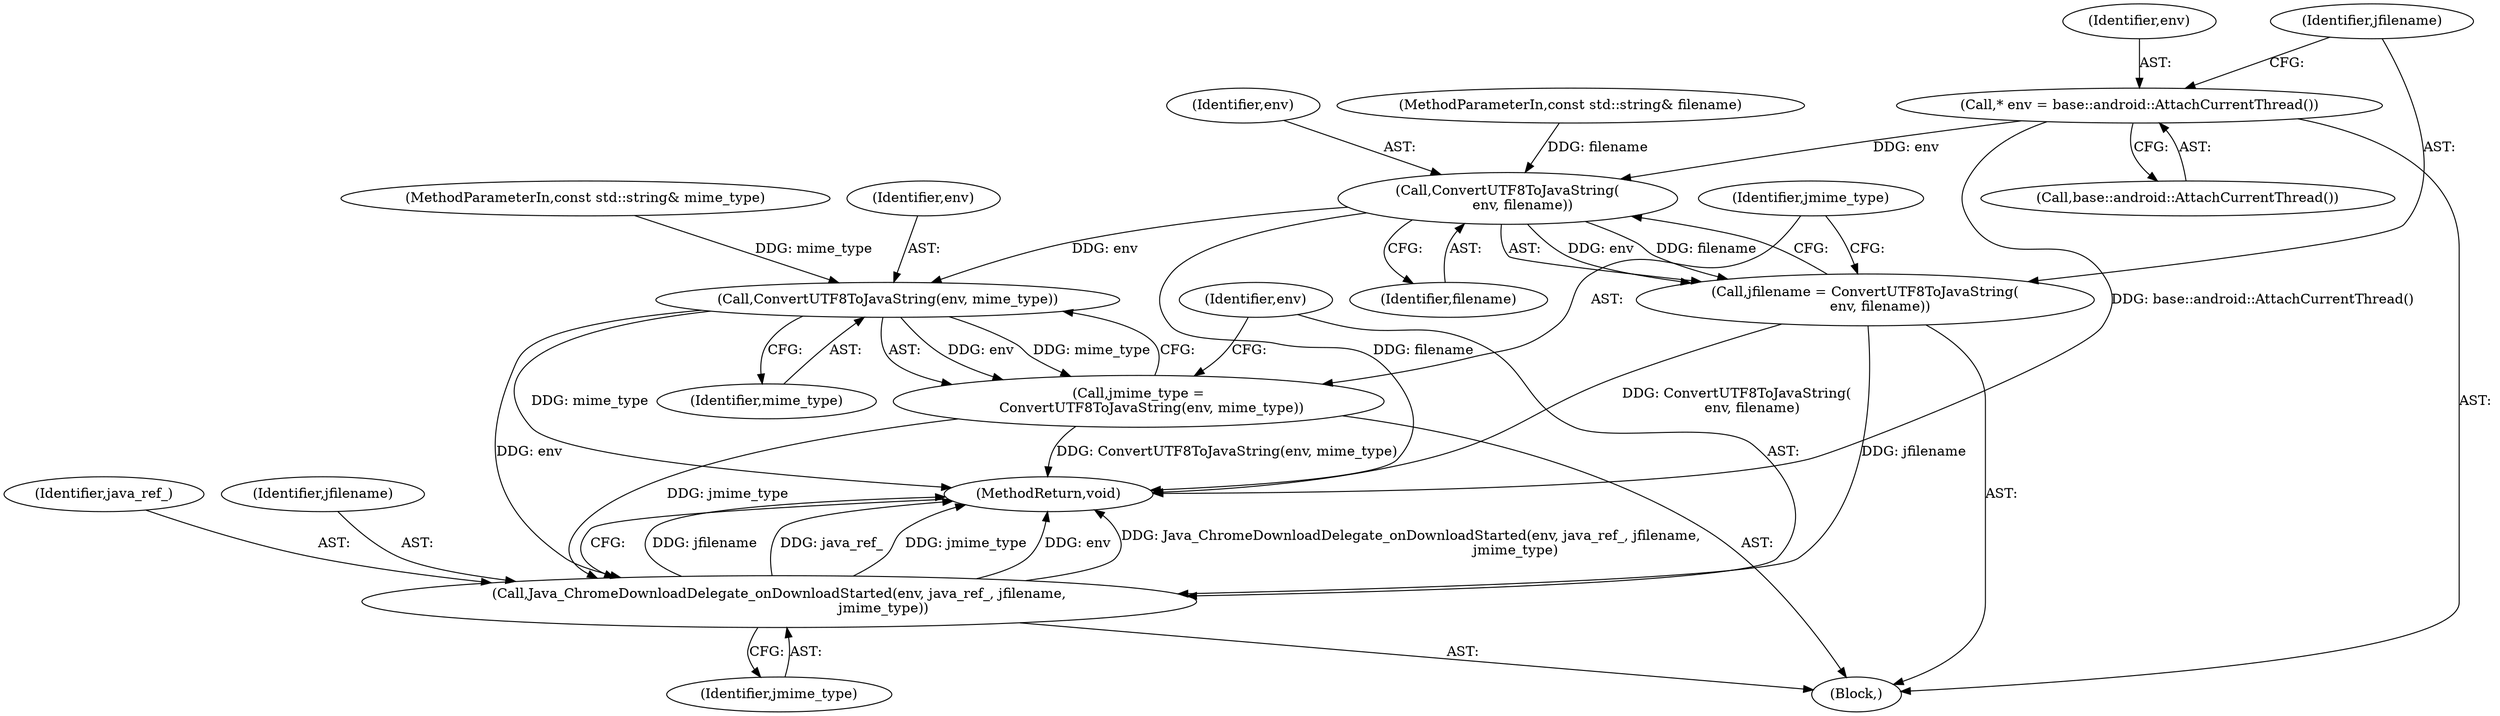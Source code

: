 digraph "1_Chrome_5fc08cfb098acce49344d2e89cc27c915903f81c@API" {
"1000105" [label="(Call,* env = base::android::AttachCurrentThread())"];
"1000111" [label="(Call,ConvertUTF8ToJavaString(\n       env, filename))"];
"1000109" [label="(Call,jfilename = ConvertUTF8ToJavaString(\n       env, filename))"];
"1000120" [label="(Call,Java_ChromeDownloadDelegate_onDownloadStarted(env, java_ref_, jfilename,\n                                                jmime_type))"];
"1000117" [label="(Call,ConvertUTF8ToJavaString(env, mime_type))"];
"1000115" [label="(Call,jmime_type =\n      ConvertUTF8ToJavaString(env, mime_type))"];
"1000122" [label="(Identifier,java_ref_)"];
"1000105" [label="(Call,* env = base::android::AttachCurrentThread())"];
"1000102" [label="(MethodParameterIn,const std::string& mime_type)"];
"1000113" [label="(Identifier,filename)"];
"1000124" [label="(Identifier,jmime_type)"];
"1000116" [label="(Identifier,jmime_type)"];
"1000123" [label="(Identifier,jfilename)"];
"1000118" [label="(Identifier,env)"];
"1000111" [label="(Call,ConvertUTF8ToJavaString(\n       env, filename))"];
"1000101" [label="(MethodParameterIn,const std::string& filename)"];
"1000109" [label="(Call,jfilename = ConvertUTF8ToJavaString(\n       env, filename))"];
"1000103" [label="(Block,)"];
"1000125" [label="(MethodReturn,void)"];
"1000115" [label="(Call,jmime_type =\n      ConvertUTF8ToJavaString(env, mime_type))"];
"1000107" [label="(Call,base::android::AttachCurrentThread())"];
"1000120" [label="(Call,Java_ChromeDownloadDelegate_onDownloadStarted(env, java_ref_, jfilename,\n                                                jmime_type))"];
"1000112" [label="(Identifier,env)"];
"1000121" [label="(Identifier,env)"];
"1000106" [label="(Identifier,env)"];
"1000110" [label="(Identifier,jfilename)"];
"1000117" [label="(Call,ConvertUTF8ToJavaString(env, mime_type))"];
"1000119" [label="(Identifier,mime_type)"];
"1000105" -> "1000103"  [label="AST: "];
"1000105" -> "1000107"  [label="CFG: "];
"1000106" -> "1000105"  [label="AST: "];
"1000107" -> "1000105"  [label="AST: "];
"1000110" -> "1000105"  [label="CFG: "];
"1000105" -> "1000125"  [label="DDG: base::android::AttachCurrentThread()"];
"1000105" -> "1000111"  [label="DDG: env"];
"1000111" -> "1000109"  [label="AST: "];
"1000111" -> "1000113"  [label="CFG: "];
"1000112" -> "1000111"  [label="AST: "];
"1000113" -> "1000111"  [label="AST: "];
"1000109" -> "1000111"  [label="CFG: "];
"1000111" -> "1000125"  [label="DDG: filename"];
"1000111" -> "1000109"  [label="DDG: env"];
"1000111" -> "1000109"  [label="DDG: filename"];
"1000101" -> "1000111"  [label="DDG: filename"];
"1000111" -> "1000117"  [label="DDG: env"];
"1000109" -> "1000103"  [label="AST: "];
"1000110" -> "1000109"  [label="AST: "];
"1000116" -> "1000109"  [label="CFG: "];
"1000109" -> "1000125"  [label="DDG: ConvertUTF8ToJavaString(\n       env, filename)"];
"1000109" -> "1000120"  [label="DDG: jfilename"];
"1000120" -> "1000103"  [label="AST: "];
"1000120" -> "1000124"  [label="CFG: "];
"1000121" -> "1000120"  [label="AST: "];
"1000122" -> "1000120"  [label="AST: "];
"1000123" -> "1000120"  [label="AST: "];
"1000124" -> "1000120"  [label="AST: "];
"1000125" -> "1000120"  [label="CFG: "];
"1000120" -> "1000125"  [label="DDG: jfilename"];
"1000120" -> "1000125"  [label="DDG: java_ref_"];
"1000120" -> "1000125"  [label="DDG: jmime_type"];
"1000120" -> "1000125"  [label="DDG: env"];
"1000120" -> "1000125"  [label="DDG: Java_ChromeDownloadDelegate_onDownloadStarted(env, java_ref_, jfilename,\n                                                jmime_type)"];
"1000117" -> "1000120"  [label="DDG: env"];
"1000115" -> "1000120"  [label="DDG: jmime_type"];
"1000117" -> "1000115"  [label="AST: "];
"1000117" -> "1000119"  [label="CFG: "];
"1000118" -> "1000117"  [label="AST: "];
"1000119" -> "1000117"  [label="AST: "];
"1000115" -> "1000117"  [label="CFG: "];
"1000117" -> "1000125"  [label="DDG: mime_type"];
"1000117" -> "1000115"  [label="DDG: env"];
"1000117" -> "1000115"  [label="DDG: mime_type"];
"1000102" -> "1000117"  [label="DDG: mime_type"];
"1000115" -> "1000103"  [label="AST: "];
"1000116" -> "1000115"  [label="AST: "];
"1000121" -> "1000115"  [label="CFG: "];
"1000115" -> "1000125"  [label="DDG: ConvertUTF8ToJavaString(env, mime_type)"];
}
